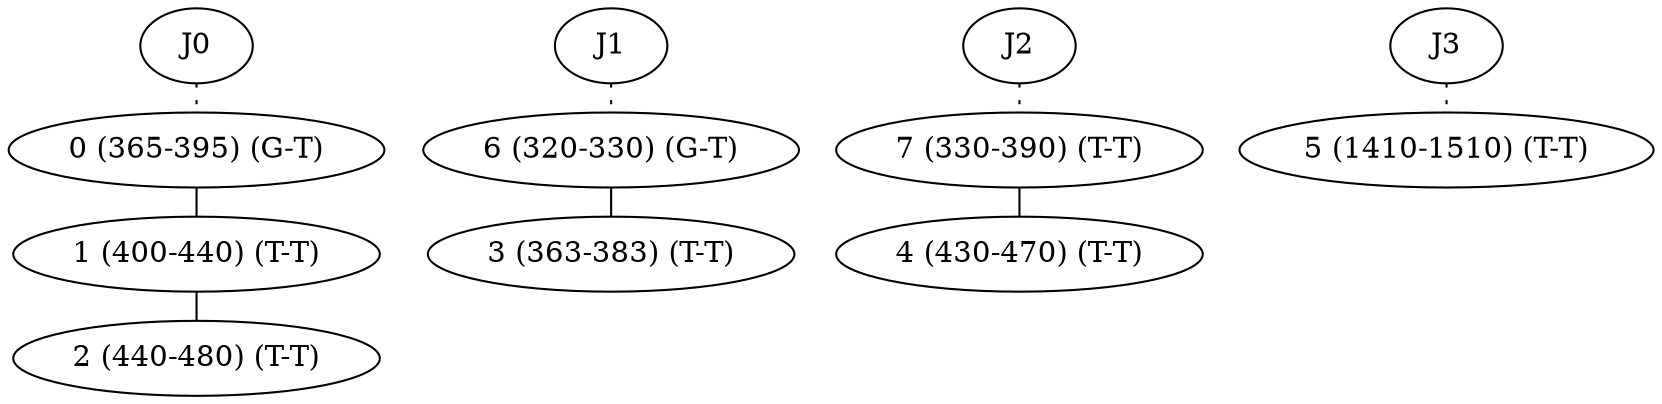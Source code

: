graph g {
ranksep=0.2;
overlap=scale;
"J0" -- "0 (365-395) (G-T)" [style=dotted];
"0 (365-395) (G-T)" -- "1 (400-440) (T-T)" [weight=1.2, len=0.5];
"1 (400-440) (T-T)" -- "2 (440-480) (T-T)" [weight=1.2, len=0.5];
"J1" -- "6 (320-330) (G-T)" [style=dotted];
"6 (320-330) (G-T)" -- "3 (363-383) (T-T)" [weight=1.2, len=0.5];
"J2" -- "7 (330-390) (T-T)" [style=dotted];
"7 (330-390) (T-T)" -- "4 (430-470) (T-T)" [weight=1.2, len=0.5];
"J3" -- "5 (1410-1510) (T-T)" [style=dotted];
}